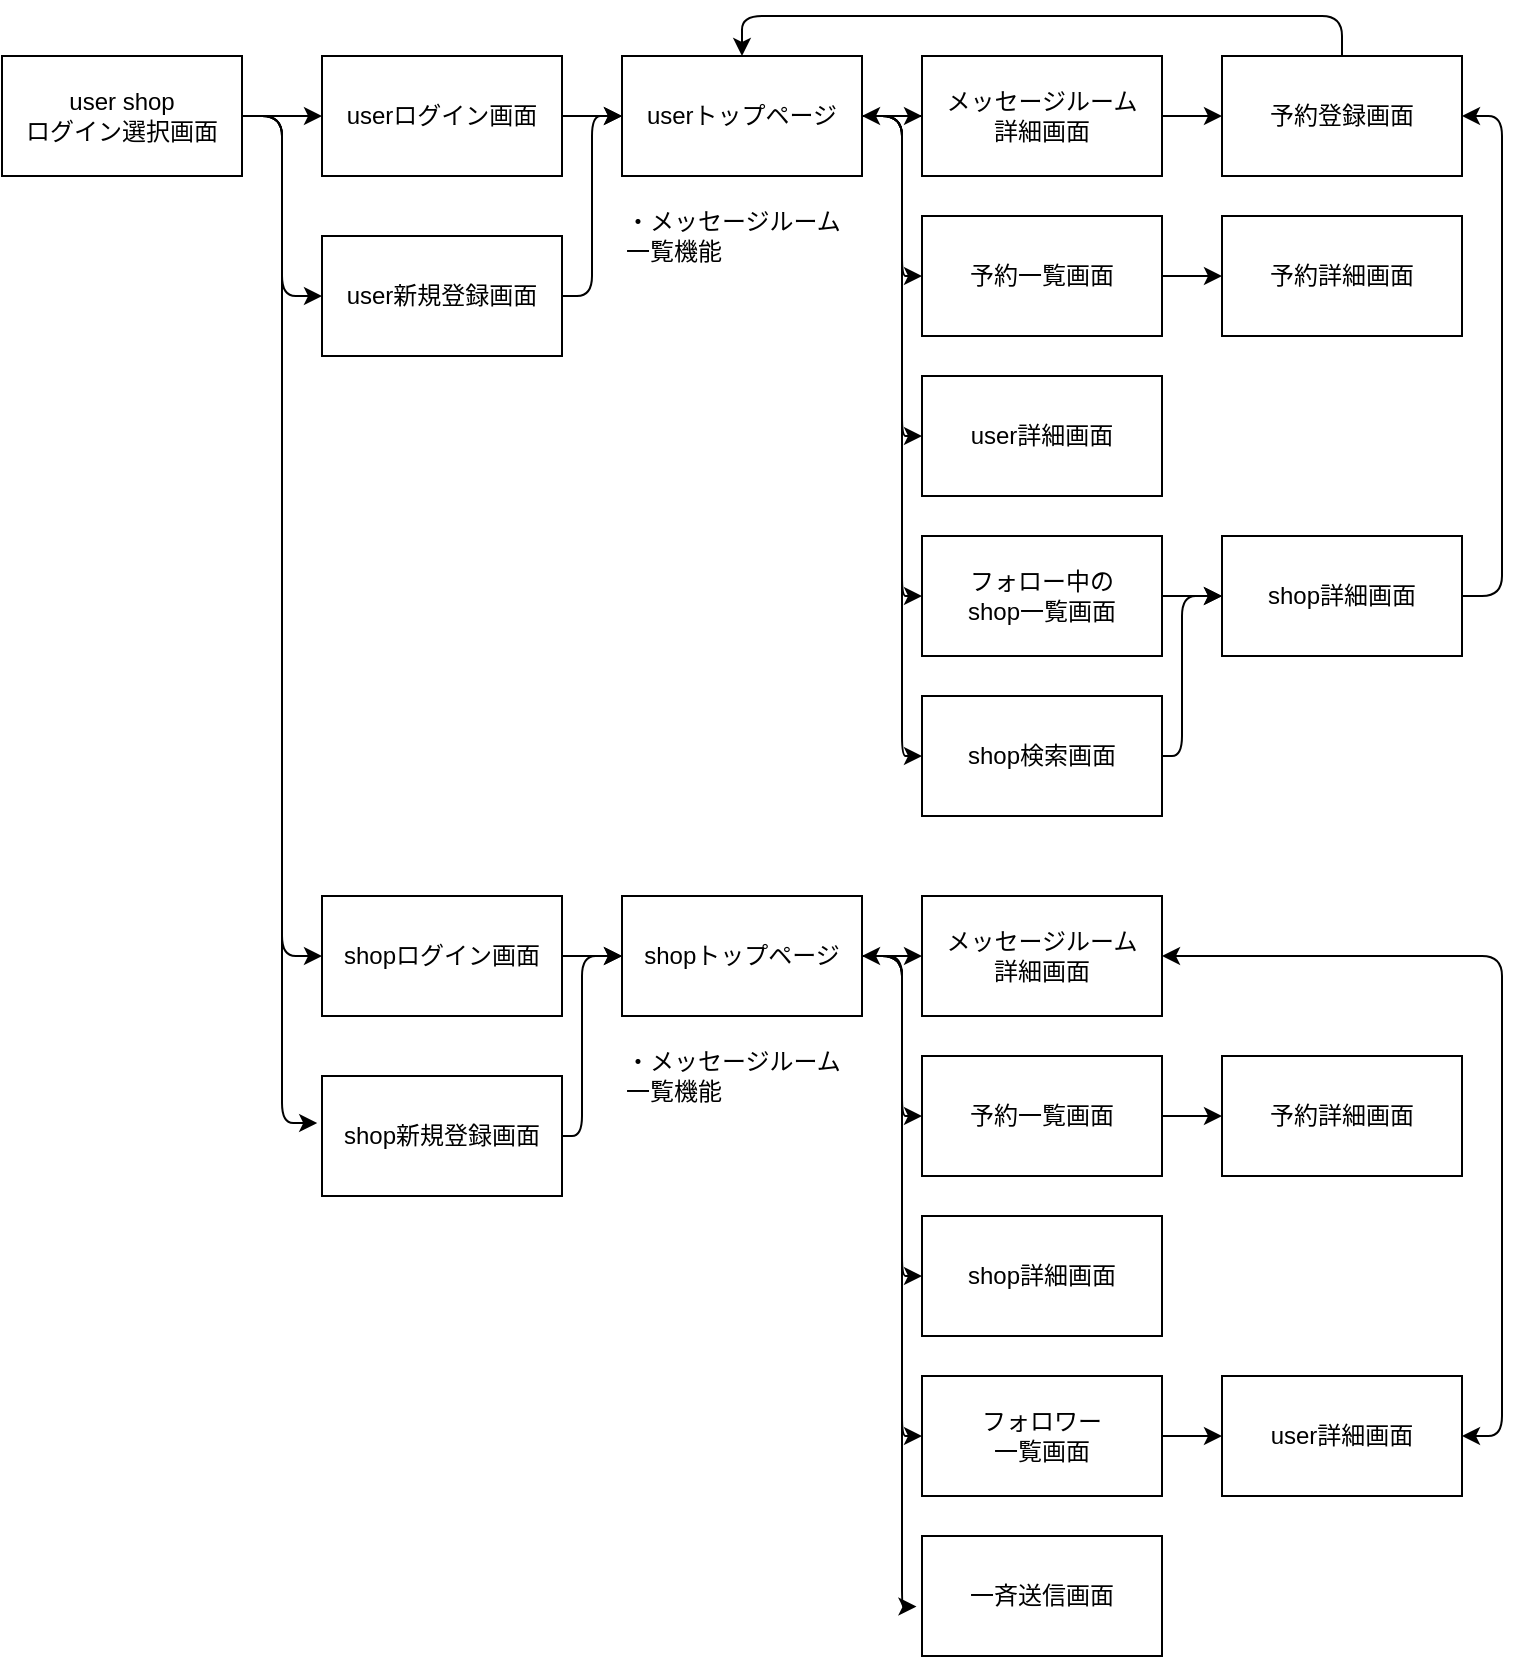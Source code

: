 <mxfile version="14.3.2" type="device"><diagram id="3dSBCUevgnGxwODY9Vac" name="Page-1"><mxGraphModel dx="1351" dy="923" grid="1" gridSize="10" guides="1" tooltips="1" connect="1" arrows="1" fold="1" page="1" pageScale="1" pageWidth="827" pageHeight="1169" math="0" shadow="0"><root><mxCell id="0"/><mxCell id="1" parent="0"/><mxCell id="mxjQj-CQAJq9ulpeBBqR-27" style="edgeStyle=orthogonalEdgeStyle;rounded=0;orthogonalLoop=1;jettySize=auto;html=1;exitX=1;exitY=0.5;exitDx=0;exitDy=0;entryX=0;entryY=0.5;entryDx=0;entryDy=0;" edge="1" parent="1" source="mxjQj-CQAJq9ulpeBBqR-1" target="mxjQj-CQAJq9ulpeBBqR-2"><mxGeometry relative="1" as="geometry"/></mxCell><mxCell id="mxjQj-CQAJq9ulpeBBqR-1" value="user shop &lt;br&gt;ログイン選択画面" style="rounded=0;whiteSpace=wrap;html=1;" vertex="1" parent="1"><mxGeometry x="20" y="50" width="120" height="60" as="geometry"/></mxCell><mxCell id="mxjQj-CQAJq9ulpeBBqR-28" style="edgeStyle=orthogonalEdgeStyle;rounded=0;orthogonalLoop=1;jettySize=auto;html=1;exitX=1;exitY=0.5;exitDx=0;exitDy=0;entryX=0;entryY=0.5;entryDx=0;entryDy=0;" edge="1" parent="1" source="mxjQj-CQAJq9ulpeBBqR-2" target="mxjQj-CQAJq9ulpeBBqR-6"><mxGeometry relative="1" as="geometry"/></mxCell><mxCell id="mxjQj-CQAJq9ulpeBBqR-2" value="userログイン画面" style="rounded=0;whiteSpace=wrap;html=1;" vertex="1" parent="1"><mxGeometry x="180" y="50" width="120" height="60" as="geometry"/></mxCell><mxCell id="mxjQj-CQAJq9ulpeBBqR-3" value="user新規登録画面" style="rounded=0;whiteSpace=wrap;html=1;" vertex="1" parent="1"><mxGeometry x="180" y="140" width="120" height="60" as="geometry"/></mxCell><mxCell id="mxjQj-CQAJq9ulpeBBqR-4" value="shopログイン画面" style="rounded=0;whiteSpace=wrap;html=1;" vertex="1" parent="1"><mxGeometry x="180" y="470" width="120" height="60" as="geometry"/></mxCell><mxCell id="mxjQj-CQAJq9ulpeBBqR-43" style="edgeStyle=orthogonalEdgeStyle;rounded=1;orthogonalLoop=1;jettySize=auto;html=1;" edge="1" parent="1" source="mxjQj-CQAJq9ulpeBBqR-5"><mxGeometry relative="1" as="geometry"><mxPoint x="330" y="500" as="targetPoint"/><Array as="points"><mxPoint x="310" y="590"/><mxPoint x="310" y="500"/></Array></mxGeometry></mxCell><mxCell id="mxjQj-CQAJq9ulpeBBqR-5" value="shop新規登録画面" style="rounded=0;whiteSpace=wrap;html=1;" vertex="1" parent="1"><mxGeometry x="180" y="560" width="120" height="60" as="geometry"/></mxCell><mxCell id="mxjQj-CQAJq9ulpeBBqR-29" style="edgeStyle=orthogonalEdgeStyle;rounded=0;orthogonalLoop=1;jettySize=auto;html=1;exitX=1;exitY=0.5;exitDx=0;exitDy=0;entryX=0;entryY=0.5;entryDx=0;entryDy=0;" edge="1" parent="1" source="mxjQj-CQAJq9ulpeBBqR-6" target="mxjQj-CQAJq9ulpeBBqR-11"><mxGeometry relative="1" as="geometry"/></mxCell><mxCell id="mxjQj-CQAJq9ulpeBBqR-6" value="userトップページ" style="rounded=0;whiteSpace=wrap;html=1;" vertex="1" parent="1"><mxGeometry x="330" y="50" width="120" height="60" as="geometry"/></mxCell><mxCell id="mxjQj-CQAJq9ulpeBBqR-7" value="・メッセージルーム一覧機能" style="text;html=1;strokeColor=none;fillColor=none;align=left;verticalAlign=middle;whiteSpace=wrap;rounded=0;" vertex="1" parent="1"><mxGeometry x="330" y="120" width="120" height="40" as="geometry"/></mxCell><mxCell id="mxjQj-CQAJq9ulpeBBqR-44" style="edgeStyle=orthogonalEdgeStyle;rounded=1;orthogonalLoop=1;jettySize=auto;html=1;entryX=0;entryY=0.5;entryDx=0;entryDy=0;" edge="1" parent="1" source="mxjQj-CQAJq9ulpeBBqR-8" target="mxjQj-CQAJq9ulpeBBqR-18"><mxGeometry relative="1" as="geometry"/></mxCell><mxCell id="mxjQj-CQAJq9ulpeBBqR-45" style="edgeStyle=orthogonalEdgeStyle;rounded=1;orthogonalLoop=1;jettySize=auto;html=1;entryX=0;entryY=0.5;entryDx=0;entryDy=0;" edge="1" parent="1" source="mxjQj-CQAJq9ulpeBBqR-8" target="mxjQj-CQAJq9ulpeBBqR-19"><mxGeometry relative="1" as="geometry"><Array as="points"><mxPoint x="470" y="500"/><mxPoint x="470" y="580"/></Array></mxGeometry></mxCell><mxCell id="mxjQj-CQAJq9ulpeBBqR-46" style="edgeStyle=orthogonalEdgeStyle;rounded=1;orthogonalLoop=1;jettySize=auto;html=1;entryX=0;entryY=0.5;entryDx=0;entryDy=0;" edge="1" parent="1" source="mxjQj-CQAJq9ulpeBBqR-8" target="mxjQj-CQAJq9ulpeBBqR-20"><mxGeometry relative="1" as="geometry"><Array as="points"><mxPoint x="470" y="500"/><mxPoint x="470" y="660"/></Array></mxGeometry></mxCell><mxCell id="mxjQj-CQAJq9ulpeBBqR-47" style="edgeStyle=orthogonalEdgeStyle;rounded=1;orthogonalLoop=1;jettySize=auto;html=1;entryX=0;entryY=0.5;entryDx=0;entryDy=0;" edge="1" parent="1" source="mxjQj-CQAJq9ulpeBBqR-8" target="mxjQj-CQAJq9ulpeBBqR-21"><mxGeometry relative="1" as="geometry"><Array as="points"><mxPoint x="470" y="500"/><mxPoint x="470" y="740"/></Array></mxGeometry></mxCell><mxCell id="mxjQj-CQAJq9ulpeBBqR-48" style="edgeStyle=orthogonalEdgeStyle;rounded=1;orthogonalLoop=1;jettySize=auto;html=1;entryX=-0.023;entryY=0.588;entryDx=0;entryDy=0;entryPerimeter=0;startArrow=classic;startFill=1;" edge="1" parent="1" source="mxjQj-CQAJq9ulpeBBqR-8" target="mxjQj-CQAJq9ulpeBBqR-22"><mxGeometry relative="1" as="geometry"><Array as="points"><mxPoint x="470" y="500"/><mxPoint x="470" y="825"/></Array></mxGeometry></mxCell><mxCell id="mxjQj-CQAJq9ulpeBBqR-8" value="shopトップページ" style="rounded=0;whiteSpace=wrap;html=1;" vertex="1" parent="1"><mxGeometry x="330" y="470" width="120" height="60" as="geometry"/></mxCell><mxCell id="mxjQj-CQAJq9ulpeBBqR-10" value="・メッセージルーム一覧機能" style="text;html=1;strokeColor=none;fillColor=none;align=left;verticalAlign=middle;whiteSpace=wrap;rounded=0;" vertex="1" parent="1"><mxGeometry x="330" y="540" width="120" height="40" as="geometry"/></mxCell><mxCell id="mxjQj-CQAJq9ulpeBBqR-30" style="edgeStyle=orthogonalEdgeStyle;rounded=0;orthogonalLoop=1;jettySize=auto;html=1;exitX=1;exitY=0.5;exitDx=0;exitDy=0;entryX=0;entryY=0.5;entryDx=0;entryDy=0;" edge="1" parent="1" source="mxjQj-CQAJq9ulpeBBqR-11" target="mxjQj-CQAJq9ulpeBBqR-17"><mxGeometry relative="1" as="geometry"><mxPoint x="620" y="80" as="targetPoint"/></mxGeometry></mxCell><mxCell id="mxjQj-CQAJq9ulpeBBqR-31" value="" style="edgeStyle=orthogonalEdgeStyle;rounded=0;orthogonalLoop=1;jettySize=auto;html=1;" edge="1" parent="1" source="mxjQj-CQAJq9ulpeBBqR-11" target="mxjQj-CQAJq9ulpeBBqR-6"><mxGeometry relative="1" as="geometry"/></mxCell><mxCell id="mxjQj-CQAJq9ulpeBBqR-11" value="メッセージルーム&lt;br&gt;詳細画面" style="rounded=0;whiteSpace=wrap;html=1;" vertex="1" parent="1"><mxGeometry x="480" y="50" width="120" height="60" as="geometry"/></mxCell><mxCell id="mxjQj-CQAJq9ulpeBBqR-12" value="予約一覧画面" style="rounded=0;whiteSpace=wrap;html=1;" vertex="1" parent="1"><mxGeometry x="480" y="130" width="120" height="60" as="geometry"/></mxCell><mxCell id="mxjQj-CQAJq9ulpeBBqR-13" value="user詳細画面" style="rounded=0;whiteSpace=wrap;html=1;" vertex="1" parent="1"><mxGeometry x="480" y="210" width="120" height="60" as="geometry"/></mxCell><mxCell id="mxjQj-CQAJq9ulpeBBqR-52" style="edgeStyle=orthogonalEdgeStyle;rounded=1;orthogonalLoop=1;jettySize=auto;html=1;entryX=0;entryY=0.5;entryDx=0;entryDy=0;" edge="1" parent="1" source="mxjQj-CQAJq9ulpeBBqR-14" target="mxjQj-CQAJq9ulpeBBqR-50"><mxGeometry relative="1" as="geometry"/></mxCell><mxCell id="mxjQj-CQAJq9ulpeBBqR-14" value="フォロー中の&lt;br&gt;shop一覧画面" style="rounded=0;whiteSpace=wrap;html=1;" vertex="1" parent="1"><mxGeometry x="480" y="290" width="120" height="60" as="geometry"/></mxCell><mxCell id="mxjQj-CQAJq9ulpeBBqR-54" style="edgeStyle=orthogonalEdgeStyle;rounded=1;orthogonalLoop=1;jettySize=auto;html=1;entryX=0;entryY=0.5;entryDx=0;entryDy=0;" edge="1" parent="1" source="mxjQj-CQAJq9ulpeBBqR-16" target="mxjQj-CQAJq9ulpeBBqR-50"><mxGeometry relative="1" as="geometry"><Array as="points"><mxPoint x="610" y="400"/><mxPoint x="610" y="320"/></Array></mxGeometry></mxCell><mxCell id="mxjQj-CQAJq9ulpeBBqR-16" value="shop検索画面" style="rounded=0;whiteSpace=wrap;html=1;" vertex="1" parent="1"><mxGeometry x="480" y="370" width="120" height="60" as="geometry"/></mxCell><mxCell id="mxjQj-CQAJq9ulpeBBqR-56" style="edgeStyle=orthogonalEdgeStyle;rounded=1;orthogonalLoop=1;jettySize=auto;html=1;entryX=0.5;entryY=0;entryDx=0;entryDy=0;" edge="1" parent="1" source="mxjQj-CQAJq9ulpeBBqR-17" target="mxjQj-CQAJq9ulpeBBqR-6"><mxGeometry relative="1" as="geometry"><Array as="points"><mxPoint x="690" y="30"/><mxPoint x="390" y="30"/></Array></mxGeometry></mxCell><mxCell id="mxjQj-CQAJq9ulpeBBqR-17" value="予約登録画面" style="rounded=0;whiteSpace=wrap;html=1;" vertex="1" parent="1"><mxGeometry x="630" y="50" width="120" height="60" as="geometry"/></mxCell><mxCell id="mxjQj-CQAJq9ulpeBBqR-58" style="edgeStyle=orthogonalEdgeStyle;rounded=1;orthogonalLoop=1;jettySize=auto;html=1;entryX=1;entryY=0.5;entryDx=0;entryDy=0;startArrow=classic;startFill=1;" edge="1" parent="1" source="mxjQj-CQAJq9ulpeBBqR-18" target="mxjQj-CQAJq9ulpeBBqR-57"><mxGeometry relative="1" as="geometry"/></mxCell><mxCell id="mxjQj-CQAJq9ulpeBBqR-18" value="メッセージルーム&lt;br&gt;詳細画面" style="rounded=0;whiteSpace=wrap;html=1;" vertex="1" parent="1"><mxGeometry x="480" y="470" width="120" height="60" as="geometry"/></mxCell><mxCell id="mxjQj-CQAJq9ulpeBBqR-49" style="edgeStyle=orthogonalEdgeStyle;rounded=1;orthogonalLoop=1;jettySize=auto;html=1;entryX=0;entryY=0.5;entryDx=0;entryDy=0;" edge="1" parent="1" source="mxjQj-CQAJq9ulpeBBqR-19" target="mxjQj-CQAJq9ulpeBBqR-24"><mxGeometry relative="1" as="geometry"/></mxCell><mxCell id="mxjQj-CQAJq9ulpeBBqR-19" value="予約一覧画面" style="rounded=0;whiteSpace=wrap;html=1;" vertex="1" parent="1"><mxGeometry x="480" y="550" width="120" height="60" as="geometry"/></mxCell><mxCell id="mxjQj-CQAJq9ulpeBBqR-20" value="shop詳細画面" style="rounded=0;whiteSpace=wrap;html=1;" vertex="1" parent="1"><mxGeometry x="480" y="630" width="120" height="60" as="geometry"/></mxCell><mxCell id="mxjQj-CQAJq9ulpeBBqR-59" style="edgeStyle=orthogonalEdgeStyle;rounded=1;orthogonalLoop=1;jettySize=auto;html=1;entryX=0;entryY=0.5;entryDx=0;entryDy=0;startArrow=none;startFill=0;" edge="1" parent="1" source="mxjQj-CQAJq9ulpeBBqR-21" target="mxjQj-CQAJq9ulpeBBqR-57"><mxGeometry relative="1" as="geometry"/></mxCell><mxCell id="mxjQj-CQAJq9ulpeBBqR-21" value="フォロワー&lt;br&gt;一覧画面" style="rounded=0;whiteSpace=wrap;html=1;" vertex="1" parent="1"><mxGeometry x="480" y="710" width="120" height="60" as="geometry"/></mxCell><mxCell id="mxjQj-CQAJq9ulpeBBqR-22" value="一斉送信画面" style="rounded=0;whiteSpace=wrap;html=1;" vertex="1" parent="1"><mxGeometry x="480" y="790" width="120" height="60" as="geometry"/></mxCell><mxCell id="mxjQj-CQAJq9ulpeBBqR-23" value="予約詳細画面" style="rounded=0;whiteSpace=wrap;html=1;" vertex="1" parent="1"><mxGeometry x="630" y="130" width="120" height="60" as="geometry"/></mxCell><mxCell id="mxjQj-CQAJq9ulpeBBqR-24" value="予約詳細画面" style="rounded=0;whiteSpace=wrap;html=1;" vertex="1" parent="1"><mxGeometry x="630" y="550" width="120" height="60" as="geometry"/></mxCell><mxCell id="mxjQj-CQAJq9ulpeBBqR-26" value="" style="endArrow=classic;html=1;edgeStyle=orthogonalEdgeStyle;elbow=vertical;entryX=0;entryY=0.5;entryDx=0;entryDy=0;" edge="1" parent="1" target="mxjQj-CQAJq9ulpeBBqR-16"><mxGeometry width="50" height="50" relative="1" as="geometry"><mxPoint x="450" y="80" as="sourcePoint"/><mxPoint x="460" y="400" as="targetPoint"/><Array as="points"><mxPoint x="470" y="80"/><mxPoint x="470" y="400"/></Array></mxGeometry></mxCell><mxCell id="mxjQj-CQAJq9ulpeBBqR-33" value="" style="endArrow=classic;html=1;entryX=0;entryY=0.5;entryDx=0;entryDy=0;edgeStyle=orthogonalEdgeStyle;" edge="1" parent="1" target="mxjQj-CQAJq9ulpeBBqR-12"><mxGeometry width="50" height="50" relative="1" as="geometry"><mxPoint x="450" y="80" as="sourcePoint"/><mxPoint x="440" y="290" as="targetPoint"/><Array as="points"><mxPoint x="470" y="160"/></Array></mxGeometry></mxCell><mxCell id="mxjQj-CQAJq9ulpeBBqR-34" value="" style="endArrow=classic;html=1;entryX=0;entryY=0.5;entryDx=0;entryDy=0;edgeStyle=orthogonalEdgeStyle;" edge="1" parent="1" target="mxjQj-CQAJq9ulpeBBqR-13"><mxGeometry width="50" height="50" relative="1" as="geometry"><mxPoint x="450" y="80" as="sourcePoint"/><mxPoint x="430" y="180" as="targetPoint"/><Array as="points"><mxPoint x="470" y="240"/></Array></mxGeometry></mxCell><mxCell id="mxjQj-CQAJq9ulpeBBqR-35" value="" style="endArrow=classic;html=1;entryX=0;entryY=0.5;entryDx=0;entryDy=0;edgeStyle=orthogonalEdgeStyle;" edge="1" parent="1" target="mxjQj-CQAJq9ulpeBBqR-14"><mxGeometry width="50" height="50" relative="1" as="geometry"><mxPoint x="450" y="80" as="sourcePoint"/><mxPoint x="430" y="180" as="targetPoint"/><Array as="points"><mxPoint x="470" y="80"/><mxPoint x="470" y="320"/></Array></mxGeometry></mxCell><mxCell id="mxjQj-CQAJq9ulpeBBqR-36" value="" style="endArrow=classic;html=1;entryX=0;entryY=0.5;entryDx=0;entryDy=0;exitX=1;exitY=0.5;exitDx=0;exitDy=0;" edge="1" parent="1" source="mxjQj-CQAJq9ulpeBBqR-12" target="mxjQj-CQAJq9ulpeBBqR-23"><mxGeometry width="50" height="50" relative="1" as="geometry"><mxPoint x="380" y="230" as="sourcePoint"/><mxPoint x="430" y="180" as="targetPoint"/></mxGeometry></mxCell><mxCell id="mxjQj-CQAJq9ulpeBBqR-38" value="" style="endArrow=classic;html=1;exitX=1;exitY=0.5;exitDx=0;exitDy=0;entryX=0;entryY=0.5;entryDx=0;entryDy=0;edgeStyle=orthogonalEdgeStyle;" edge="1" parent="1" source="mxjQj-CQAJq9ulpeBBqR-1" target="mxjQj-CQAJq9ulpeBBqR-3"><mxGeometry width="50" height="50" relative="1" as="geometry"><mxPoint x="380" y="320" as="sourcePoint"/><mxPoint x="430" y="270" as="targetPoint"/></mxGeometry></mxCell><mxCell id="mxjQj-CQAJq9ulpeBBqR-39" value="" style="endArrow=classic;html=1;entryX=0;entryY=0.5;entryDx=0;entryDy=0;exitX=1;exitY=0.5;exitDx=0;exitDy=0;edgeStyle=orthogonalEdgeStyle;" edge="1" parent="1" source="mxjQj-CQAJq9ulpeBBqR-3" target="mxjQj-CQAJq9ulpeBBqR-6"><mxGeometry width="50" height="50" relative="1" as="geometry"><mxPoint x="380" y="240" as="sourcePoint"/><mxPoint x="430" y="190" as="targetPoint"/></mxGeometry></mxCell><mxCell id="mxjQj-CQAJq9ulpeBBqR-40" value="" style="endArrow=classic;html=1;exitX=1;exitY=0.5;exitDx=0;exitDy=0;entryX=0;entryY=0.5;entryDx=0;entryDy=0;edgeStyle=orthogonalEdgeStyle;" edge="1" parent="1" source="mxjQj-CQAJq9ulpeBBqR-1" target="mxjQj-CQAJq9ulpeBBqR-4"><mxGeometry width="50" height="50" relative="1" as="geometry"><mxPoint x="380" y="350" as="sourcePoint"/><mxPoint x="430" y="300" as="targetPoint"/></mxGeometry></mxCell><mxCell id="mxjQj-CQAJq9ulpeBBqR-41" value="" style="endArrow=classic;html=1;entryX=-0.02;entryY=0.392;entryDx=0;entryDy=0;entryPerimeter=0;edgeStyle=orthogonalEdgeStyle;" edge="1" parent="1" target="mxjQj-CQAJq9ulpeBBqR-5"><mxGeometry width="50" height="50" relative="1" as="geometry"><mxPoint x="140" y="80" as="sourcePoint"/><mxPoint x="430" y="300" as="targetPoint"/><Array as="points"><mxPoint x="160" y="80"/><mxPoint x="160" y="584"/></Array></mxGeometry></mxCell><mxCell id="mxjQj-CQAJq9ulpeBBqR-42" value="" style="endArrow=classic;html=1;entryX=0;entryY=0.5;entryDx=0;entryDy=0;exitX=1;exitY=0.5;exitDx=0;exitDy=0;" edge="1" parent="1" source="mxjQj-CQAJq9ulpeBBqR-4" target="mxjQj-CQAJq9ulpeBBqR-8"><mxGeometry width="50" height="50" relative="1" as="geometry"><mxPoint x="270" y="680" as="sourcePoint"/><mxPoint x="320" y="630" as="targetPoint"/></mxGeometry></mxCell><mxCell id="mxjQj-CQAJq9ulpeBBqR-55" style="edgeStyle=orthogonalEdgeStyle;rounded=1;orthogonalLoop=1;jettySize=auto;html=1;entryX=1;entryY=0.5;entryDx=0;entryDy=0;exitX=1;exitY=0.5;exitDx=0;exitDy=0;" edge="1" parent="1" source="mxjQj-CQAJq9ulpeBBqR-50" target="mxjQj-CQAJq9ulpeBBqR-17"><mxGeometry relative="1" as="geometry"/></mxCell><mxCell id="mxjQj-CQAJq9ulpeBBqR-50" value="shop詳細画面" style="rounded=0;whiteSpace=wrap;html=1;" vertex="1" parent="1"><mxGeometry x="630" y="290" width="120" height="60" as="geometry"/></mxCell><mxCell id="mxjQj-CQAJq9ulpeBBqR-57" value="user詳細画面" style="rounded=0;whiteSpace=wrap;html=1;" vertex="1" parent="1"><mxGeometry x="630" y="710" width="120" height="60" as="geometry"/></mxCell></root></mxGraphModel></diagram></mxfile>